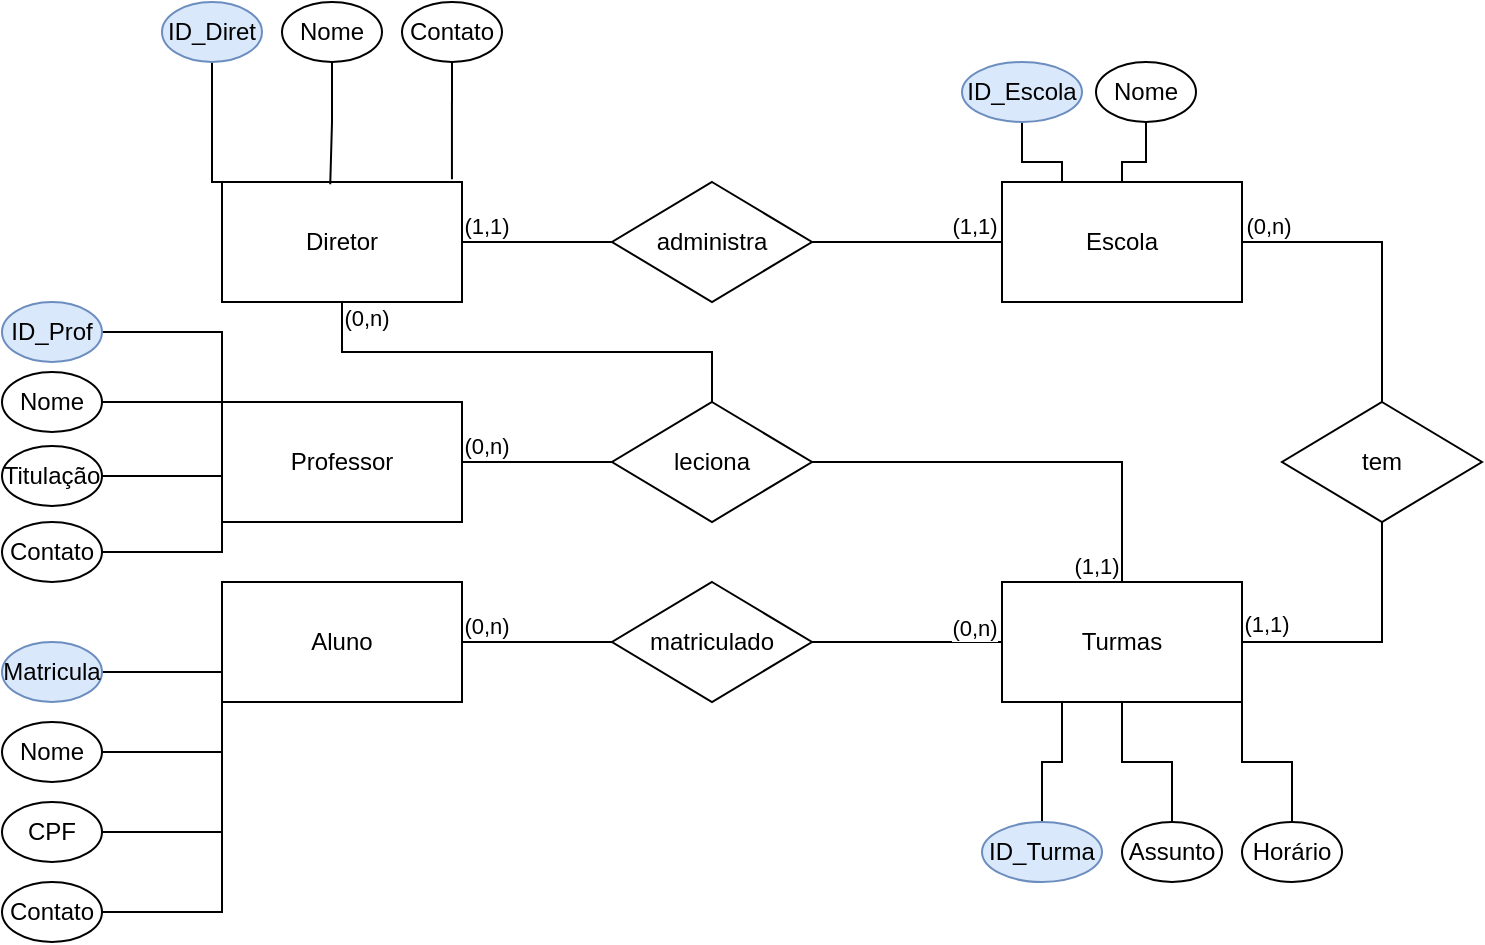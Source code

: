 <mxfile version="19.0.3" type="device"><diagram id="R2lEEEUBdFMjLlhIrx00" name="Page-1"><mxGraphModel dx="1422" dy="759" grid="1" gridSize="10" guides="1" tooltips="1" connect="1" arrows="1" fold="1" page="1" pageScale="1" pageWidth="850" pageHeight="1100" math="0" shadow="0" extFonts="Permanent Marker^https://fonts.googleapis.com/css?family=Permanent+Marker"><root><mxCell id="0"/><mxCell id="1" parent="0"/><mxCell id="HCQe0S05aNXpDMNYx2Ej-15" style="edgeStyle=orthogonalEdgeStyle;rounded=0;orthogonalLoop=1;jettySize=auto;html=1;exitX=1;exitY=0.5;exitDx=0;exitDy=0;entryX=0;entryY=0.5;entryDx=0;entryDy=0;endArrow=none;endFill=0;" edge="1" parent="1" source="HCQe0S05aNXpDMNYx2Ej-1" target="HCQe0S05aNXpDMNYx2Ej-14"><mxGeometry relative="1" as="geometry"/></mxCell><mxCell id="HCQe0S05aNXpDMNYx2Ej-1" value="Professor" style="rounded=0;whiteSpace=wrap;html=1;" vertex="1" parent="1"><mxGeometry x="170" y="430" width="120" height="60" as="geometry"/></mxCell><mxCell id="HCQe0S05aNXpDMNYx2Ej-10" style="edgeStyle=orthogonalEdgeStyle;rounded=0;orthogonalLoop=1;jettySize=auto;html=1;exitX=1;exitY=0.5;exitDx=0;exitDy=0;entryX=0;entryY=0.5;entryDx=0;entryDy=0;endArrow=none;endFill=0;" edge="1" parent="1" source="HCQe0S05aNXpDMNYx2Ej-2" target="HCQe0S05aNXpDMNYx2Ej-6"><mxGeometry relative="1" as="geometry"/></mxCell><mxCell id="HCQe0S05aNXpDMNYx2Ej-45" style="edgeStyle=orthogonalEdgeStyle;rounded=0;orthogonalLoop=1;jettySize=auto;html=1;exitX=0;exitY=0.5;exitDx=0;exitDy=0;entryX=1;entryY=0.5;entryDx=0;entryDy=0;endArrow=none;endFill=0;" edge="1" parent="1" source="HCQe0S05aNXpDMNYx2Ej-2" target="HCQe0S05aNXpDMNYx2Ej-40"><mxGeometry relative="1" as="geometry"><Array as="points"><mxPoint x="170" y="565"/></Array></mxGeometry></mxCell><mxCell id="HCQe0S05aNXpDMNYx2Ej-46" style="edgeStyle=orthogonalEdgeStyle;rounded=0;orthogonalLoop=1;jettySize=auto;html=1;exitX=0;exitY=0.75;exitDx=0;exitDy=0;entryX=1;entryY=0.5;entryDx=0;entryDy=0;endArrow=none;endFill=0;" edge="1" parent="1" source="HCQe0S05aNXpDMNYx2Ej-2" target="HCQe0S05aNXpDMNYx2Ej-39"><mxGeometry relative="1" as="geometry"><Array as="points"><mxPoint x="170" y="605"/></Array></mxGeometry></mxCell><mxCell id="HCQe0S05aNXpDMNYx2Ej-47" style="edgeStyle=orthogonalEdgeStyle;rounded=0;orthogonalLoop=1;jettySize=auto;html=1;exitX=0;exitY=1;exitDx=0;exitDy=0;entryX=1;entryY=0.5;entryDx=0;entryDy=0;endArrow=none;endFill=0;" edge="1" parent="1" source="HCQe0S05aNXpDMNYx2Ej-2" target="HCQe0S05aNXpDMNYx2Ej-43"><mxGeometry relative="1" as="geometry"/></mxCell><mxCell id="HCQe0S05aNXpDMNYx2Ej-2" value="Aluno" style="rounded=0;whiteSpace=wrap;html=1;" vertex="1" parent="1"><mxGeometry x="170" y="520" width="120" height="60" as="geometry"/></mxCell><mxCell id="HCQe0S05aNXpDMNYx2Ej-23" style="edgeStyle=orthogonalEdgeStyle;rounded=0;orthogonalLoop=1;jettySize=auto;html=1;exitX=1;exitY=0.5;exitDx=0;exitDy=0;entryX=0.5;entryY=0;entryDx=0;entryDy=0;endArrow=none;endFill=0;" edge="1" parent="1" source="HCQe0S05aNXpDMNYx2Ej-3" target="HCQe0S05aNXpDMNYx2Ej-20"><mxGeometry relative="1" as="geometry"/></mxCell><mxCell id="HCQe0S05aNXpDMNYx2Ej-3" value="Escola" style="rounded=0;whiteSpace=wrap;html=1;" vertex="1" parent="1"><mxGeometry x="560" y="320" width="120" height="60" as="geometry"/></mxCell><mxCell id="HCQe0S05aNXpDMNYx2Ej-18" style="edgeStyle=orthogonalEdgeStyle;rounded=0;orthogonalLoop=1;jettySize=auto;html=1;exitX=0.5;exitY=1;exitDx=0;exitDy=0;entryX=0.5;entryY=0;entryDx=0;entryDy=0;endArrow=none;endFill=0;" edge="1" parent="1" source="HCQe0S05aNXpDMNYx2Ej-4" target="HCQe0S05aNXpDMNYx2Ej-14"><mxGeometry relative="1" as="geometry"><mxPoint x="230" y="280" as="targetPoint"/></mxGeometry></mxCell><mxCell id="HCQe0S05aNXpDMNYx2Ej-61" style="edgeStyle=orthogonalEdgeStyle;rounded=0;orthogonalLoop=1;jettySize=auto;html=1;exitX=0.25;exitY=0;exitDx=0;exitDy=0;entryX=0.5;entryY=1;entryDx=0;entryDy=0;endArrow=none;endFill=0;" edge="1" parent="1" source="HCQe0S05aNXpDMNYx2Ej-4" target="HCQe0S05aNXpDMNYx2Ej-60"><mxGeometry relative="1" as="geometry"><Array as="points"><mxPoint x="165" y="320"/></Array></mxGeometry></mxCell><mxCell id="HCQe0S05aNXpDMNYx2Ej-4" value="Diretor" style="rounded=0;whiteSpace=wrap;html=1;" vertex="1" parent="1"><mxGeometry x="170" y="320" width="120" height="60" as="geometry"/></mxCell><mxCell id="HCQe0S05aNXpDMNYx2Ej-73" style="edgeStyle=orthogonalEdgeStyle;rounded=0;orthogonalLoop=1;jettySize=auto;html=1;entryX=0.5;entryY=0;entryDx=0;entryDy=0;endArrow=none;endFill=0;" edge="1" parent="1" source="HCQe0S05aNXpDMNYx2Ej-5" target="HCQe0S05aNXpDMNYx2Ej-72"><mxGeometry relative="1" as="geometry"><Array as="points"><mxPoint x="680" y="610"/><mxPoint x="705" y="610"/></Array></mxGeometry></mxCell><mxCell id="HCQe0S05aNXpDMNYx2Ej-5" value="Turmas" style="rounded=0;whiteSpace=wrap;html=1;" vertex="1" parent="1"><mxGeometry x="560" y="520" width="120" height="60" as="geometry"/></mxCell><mxCell id="HCQe0S05aNXpDMNYx2Ej-9" style="edgeStyle=orthogonalEdgeStyle;rounded=0;orthogonalLoop=1;jettySize=auto;html=1;exitX=1;exitY=0.5;exitDx=0;exitDy=0;entryX=0;entryY=0.5;entryDx=0;entryDy=0;endArrow=none;endFill=0;" edge="1" parent="1" source="HCQe0S05aNXpDMNYx2Ej-6" target="HCQe0S05aNXpDMNYx2Ej-5"><mxGeometry relative="1" as="geometry"/></mxCell><mxCell id="HCQe0S05aNXpDMNYx2Ej-6" value="matriculado" style="rhombus;whiteSpace=wrap;html=1;" vertex="1" parent="1"><mxGeometry x="365" y="520" width="100" height="60" as="geometry"/></mxCell><mxCell id="HCQe0S05aNXpDMNYx2Ej-13" style="edgeStyle=orthogonalEdgeStyle;rounded=0;orthogonalLoop=1;jettySize=auto;html=1;exitX=1;exitY=0.5;exitDx=0;exitDy=0;entryX=0;entryY=0.5;entryDx=0;entryDy=0;endArrow=none;endFill=0;" edge="1" parent="1" source="HCQe0S05aNXpDMNYx2Ej-11" target="HCQe0S05aNXpDMNYx2Ej-3"><mxGeometry relative="1" as="geometry"/></mxCell><mxCell id="HCQe0S05aNXpDMNYx2Ej-11" value="administra" style="rhombus;whiteSpace=wrap;html=1;" vertex="1" parent="1"><mxGeometry x="365" y="320" width="100" height="60" as="geometry"/></mxCell><mxCell id="HCQe0S05aNXpDMNYx2Ej-12" style="edgeStyle=orthogonalEdgeStyle;rounded=0;orthogonalLoop=1;jettySize=auto;html=1;endArrow=none;endFill=0;exitX=1;exitY=0.5;exitDx=0;exitDy=0;" edge="1" parent="1" source="HCQe0S05aNXpDMNYx2Ej-4" target="HCQe0S05aNXpDMNYx2Ej-11"><mxGeometry relative="1" as="geometry"><mxPoint x="310" y="360" as="sourcePoint"/><mxPoint x="375" y="349.66" as="targetPoint"/></mxGeometry></mxCell><mxCell id="HCQe0S05aNXpDMNYx2Ej-25" value="(1,1)" style="edgeLabel;html=1;align=center;verticalAlign=middle;resizable=0;points=[];" vertex="1" connectable="0" parent="HCQe0S05aNXpDMNYx2Ej-12"><mxGeometry x="-0.309" y="1" relative="1" as="geometry"><mxPoint x="-14" y="-7" as="offset"/></mxGeometry></mxCell><mxCell id="HCQe0S05aNXpDMNYx2Ej-16" style="edgeStyle=orthogonalEdgeStyle;rounded=0;orthogonalLoop=1;jettySize=auto;html=1;exitX=1;exitY=0.5;exitDx=0;exitDy=0;entryX=0.5;entryY=0;entryDx=0;entryDy=0;endArrow=none;endFill=0;" edge="1" parent="1" source="HCQe0S05aNXpDMNYx2Ej-14" target="HCQe0S05aNXpDMNYx2Ej-5"><mxGeometry relative="1" as="geometry"/></mxCell><mxCell id="HCQe0S05aNXpDMNYx2Ej-14" value="leciona" style="rhombus;whiteSpace=wrap;html=1;" vertex="1" parent="1"><mxGeometry x="365" y="430" width="100" height="60" as="geometry"/></mxCell><mxCell id="HCQe0S05aNXpDMNYx2Ej-24" style="edgeStyle=orthogonalEdgeStyle;rounded=0;orthogonalLoop=1;jettySize=auto;html=1;exitX=0.5;exitY=1;exitDx=0;exitDy=0;endArrow=none;endFill=0;entryX=1;entryY=0.5;entryDx=0;entryDy=0;" edge="1" parent="1" source="HCQe0S05aNXpDMNYx2Ej-20" target="HCQe0S05aNXpDMNYx2Ej-5"><mxGeometry relative="1" as="geometry"><mxPoint x="770" y="330" as="targetPoint"/></mxGeometry></mxCell><mxCell id="HCQe0S05aNXpDMNYx2Ej-20" value="tem" style="rhombus;whiteSpace=wrap;html=1;" vertex="1" parent="1"><mxGeometry x="700" y="430" width="100" height="60" as="geometry"/></mxCell><mxCell id="HCQe0S05aNXpDMNYx2Ej-26" value="(1,1)" style="edgeLabel;html=1;align=center;verticalAlign=middle;resizable=0;points=[];" vertex="1" connectable="0" parent="1"><mxGeometry x="545.997" y="342" as="geometry"/></mxCell><mxCell id="HCQe0S05aNXpDMNYx2Ej-27" value="(0,n)" style="edgeLabel;html=1;align=center;verticalAlign=middle;resizable=0;points=[];" vertex="1" connectable="0" parent="1"><mxGeometry x="692.997" y="342" as="geometry"/></mxCell><mxCell id="HCQe0S05aNXpDMNYx2Ej-28" value="(1,1)" style="edgeLabel;html=1;align=center;verticalAlign=middle;resizable=0;points=[];" vertex="1" connectable="0" parent="1"><mxGeometry x="691.997" y="541" as="geometry"/></mxCell><mxCell id="HCQe0S05aNXpDMNYx2Ej-29" value="(0,n)" style="edgeLabel;html=1;align=center;verticalAlign=middle;resizable=0;points=[];" vertex="1" connectable="0" parent="1"><mxGeometry x="301.997" y="542" as="geometry"/></mxCell><mxCell id="HCQe0S05aNXpDMNYx2Ej-30" value="(0,n)" style="edgeLabel;html=1;align=center;verticalAlign=middle;resizable=0;points=[];" vertex="1" connectable="0" parent="1"><mxGeometry x="545.997" y="541" as="geometry"><mxPoint y="2" as="offset"/></mxGeometry></mxCell><mxCell id="HCQe0S05aNXpDMNYx2Ej-31" value="(1,1)" style="edgeLabel;html=1;align=center;verticalAlign=middle;resizable=0;points=[];" vertex="1" connectable="0" parent="1"><mxGeometry x="606.997" y="512" as="geometry"/></mxCell><mxCell id="HCQe0S05aNXpDMNYx2Ej-32" value="(0,n)" style="edgeLabel;html=1;align=center;verticalAlign=middle;resizable=0;points=[];" vertex="1" connectable="0" parent="1"><mxGeometry x="301.997" y="452" as="geometry"/></mxCell><mxCell id="HCQe0S05aNXpDMNYx2Ej-33" value="(0,n)" style="edgeLabel;html=1;align=center;verticalAlign=middle;resizable=0;points=[];" vertex="1" connectable="0" parent="1"><mxGeometry x="241.997" y="388" as="geometry"/></mxCell><mxCell id="HCQe0S05aNXpDMNYx2Ej-39" value="Nome" style="ellipse;whiteSpace=wrap;html=1;" vertex="1" parent="1"><mxGeometry x="60" y="590" width="50" height="30" as="geometry"/></mxCell><mxCell id="HCQe0S05aNXpDMNYx2Ej-40" value="Matricula" style="ellipse;whiteSpace=wrap;html=1;fillColor=#dae8fc;strokeColor=#6c8ebf;" vertex="1" parent="1"><mxGeometry x="60" y="550" width="50" height="30" as="geometry"/></mxCell><mxCell id="HCQe0S05aNXpDMNYx2Ej-43" value="CPF" style="ellipse;whiteSpace=wrap;html=1;" vertex="1" parent="1"><mxGeometry x="60" y="630" width="50" height="30" as="geometry"/></mxCell><mxCell id="HCQe0S05aNXpDMNYx2Ej-48" style="edgeStyle=orthogonalEdgeStyle;rounded=0;orthogonalLoop=1;jettySize=auto;html=1;exitX=1;exitY=0.5;exitDx=0;exitDy=0;endArrow=none;endFill=0;" edge="1" parent="1" source="HCQe0S05aNXpDMNYx2Ej-44"><mxGeometry relative="1" as="geometry"><mxPoint x="170" y="580" as="targetPoint"/><Array as="points"><mxPoint x="170" y="685"/><mxPoint x="170" y="580"/></Array></mxGeometry></mxCell><mxCell id="HCQe0S05aNXpDMNYx2Ej-44" value="Contato" style="ellipse;whiteSpace=wrap;html=1;" vertex="1" parent="1"><mxGeometry x="60" y="670" width="50" height="30" as="geometry"/></mxCell><mxCell id="HCQe0S05aNXpDMNYx2Ej-56" style="edgeStyle=orthogonalEdgeStyle;rounded=0;orthogonalLoop=1;jettySize=auto;html=1;exitX=1;exitY=0.5;exitDx=0;exitDy=0;entryX=0;entryY=0;entryDx=0;entryDy=0;endArrow=none;endFill=0;" edge="1" parent="1" source="HCQe0S05aNXpDMNYx2Ej-49" target="HCQe0S05aNXpDMNYx2Ej-1"><mxGeometry relative="1" as="geometry"/></mxCell><mxCell id="HCQe0S05aNXpDMNYx2Ej-49" value="ID_Prof" style="ellipse;whiteSpace=wrap;html=1;fillColor=#dae8fc;strokeColor=#6c8ebf;" vertex="1" parent="1"><mxGeometry x="60" y="380" width="50" height="30" as="geometry"/></mxCell><mxCell id="HCQe0S05aNXpDMNYx2Ej-57" style="edgeStyle=orthogonalEdgeStyle;rounded=0;orthogonalLoop=1;jettySize=auto;html=1;exitX=1;exitY=0.5;exitDx=0;exitDy=0;entryX=0;entryY=0.25;entryDx=0;entryDy=0;endArrow=none;endFill=0;" edge="1" parent="1" source="HCQe0S05aNXpDMNYx2Ej-51" target="HCQe0S05aNXpDMNYx2Ej-1"><mxGeometry relative="1" as="geometry"><Array as="points"><mxPoint x="170" y="430"/></Array></mxGeometry></mxCell><mxCell id="HCQe0S05aNXpDMNYx2Ej-51" value="Nome" style="ellipse;whiteSpace=wrap;html=1;" vertex="1" parent="1"><mxGeometry x="60" y="415" width="50" height="30" as="geometry"/></mxCell><mxCell id="HCQe0S05aNXpDMNYx2Ej-58" style="edgeStyle=orthogonalEdgeStyle;rounded=0;orthogonalLoop=1;jettySize=auto;html=1;exitX=1;exitY=0.5;exitDx=0;exitDy=0;entryX=0;entryY=0.5;entryDx=0;entryDy=0;endArrow=none;endFill=0;" edge="1" parent="1" source="HCQe0S05aNXpDMNYx2Ej-53" target="HCQe0S05aNXpDMNYx2Ej-1"><mxGeometry relative="1" as="geometry"><Array as="points"><mxPoint x="170" y="467"/></Array></mxGeometry></mxCell><mxCell id="HCQe0S05aNXpDMNYx2Ej-53" value="Titulação" style="ellipse;whiteSpace=wrap;html=1;" vertex="1" parent="1"><mxGeometry x="60" y="452" width="50" height="30" as="geometry"/></mxCell><mxCell id="HCQe0S05aNXpDMNYx2Ej-59" style="edgeStyle=orthogonalEdgeStyle;rounded=0;orthogonalLoop=1;jettySize=auto;html=1;entryX=0;entryY=0.75;entryDx=0;entryDy=0;endArrow=none;endFill=0;" edge="1" parent="1" source="HCQe0S05aNXpDMNYx2Ej-54" target="HCQe0S05aNXpDMNYx2Ej-1"><mxGeometry relative="1" as="geometry"><Array as="points"><mxPoint x="170" y="505"/></Array></mxGeometry></mxCell><mxCell id="HCQe0S05aNXpDMNYx2Ej-54" value="Contato" style="ellipse;whiteSpace=wrap;html=1;" vertex="1" parent="1"><mxGeometry x="60" y="490" width="50" height="30" as="geometry"/></mxCell><mxCell id="HCQe0S05aNXpDMNYx2Ej-60" value="ID_Diret" style="ellipse;whiteSpace=wrap;html=1;fillColor=#dae8fc;strokeColor=#6c8ebf;" vertex="1" parent="1"><mxGeometry x="140" y="230" width="50" height="30" as="geometry"/></mxCell><mxCell id="HCQe0S05aNXpDMNYx2Ej-63" style="edgeStyle=orthogonalEdgeStyle;rounded=0;orthogonalLoop=1;jettySize=auto;html=1;entryX=0.451;entryY=0.019;entryDx=0;entryDy=0;entryPerimeter=0;endArrow=none;endFill=0;" edge="1" parent="1" source="HCQe0S05aNXpDMNYx2Ej-62" target="HCQe0S05aNXpDMNYx2Ej-4"><mxGeometry relative="1" as="geometry"/></mxCell><mxCell id="HCQe0S05aNXpDMNYx2Ej-62" value="Nome" style="ellipse;whiteSpace=wrap;html=1;" vertex="1" parent="1"><mxGeometry x="200" y="230" width="50" height="30" as="geometry"/></mxCell><mxCell id="HCQe0S05aNXpDMNYx2Ej-65" style="edgeStyle=orthogonalEdgeStyle;rounded=0;orthogonalLoop=1;jettySize=auto;html=1;entryX=0.958;entryY=-0.022;entryDx=0;entryDy=0;entryPerimeter=0;endArrow=none;endFill=0;" edge="1" parent="1" source="HCQe0S05aNXpDMNYx2Ej-64" target="HCQe0S05aNXpDMNYx2Ej-4"><mxGeometry relative="1" as="geometry"/></mxCell><mxCell id="HCQe0S05aNXpDMNYx2Ej-64" value="Contato" style="ellipse;whiteSpace=wrap;html=1;" vertex="1" parent="1"><mxGeometry x="260" y="230" width="50" height="30" as="geometry"/></mxCell><mxCell id="HCQe0S05aNXpDMNYx2Ej-67" style="edgeStyle=orthogonalEdgeStyle;rounded=0;orthogonalLoop=1;jettySize=auto;html=1;entryX=0.25;entryY=0;entryDx=0;entryDy=0;endArrow=none;endFill=0;" edge="1" parent="1" source="HCQe0S05aNXpDMNYx2Ej-66" target="HCQe0S05aNXpDMNYx2Ej-3"><mxGeometry relative="1" as="geometry"/></mxCell><mxCell id="HCQe0S05aNXpDMNYx2Ej-66" value="ID_Escola" style="ellipse;whiteSpace=wrap;html=1;fillColor=#dae8fc;strokeColor=#6c8ebf;" vertex="1" parent="1"><mxGeometry x="540" y="260" width="60" height="30" as="geometry"/></mxCell><mxCell id="HCQe0S05aNXpDMNYx2Ej-69" style="edgeStyle=orthogonalEdgeStyle;rounded=0;orthogonalLoop=1;jettySize=auto;html=1;entryX=0.5;entryY=0;entryDx=0;entryDy=0;endArrow=none;endFill=0;" edge="1" parent="1" source="HCQe0S05aNXpDMNYx2Ej-68" target="HCQe0S05aNXpDMNYx2Ej-3"><mxGeometry relative="1" as="geometry"/></mxCell><mxCell id="HCQe0S05aNXpDMNYx2Ej-68" value="Nome" style="ellipse;whiteSpace=wrap;html=1;" vertex="1" parent="1"><mxGeometry x="607" y="260" width="50" height="30" as="geometry"/></mxCell><mxCell id="HCQe0S05aNXpDMNYx2Ej-71" style="edgeStyle=orthogonalEdgeStyle;rounded=0;orthogonalLoop=1;jettySize=auto;html=1;entryX=0.25;entryY=1;entryDx=0;entryDy=0;endArrow=none;endFill=0;" edge="1" parent="1" source="HCQe0S05aNXpDMNYx2Ej-70" target="HCQe0S05aNXpDMNYx2Ej-5"><mxGeometry relative="1" as="geometry"/></mxCell><mxCell id="HCQe0S05aNXpDMNYx2Ej-70" value="ID_Turma" style="ellipse;whiteSpace=wrap;html=1;fillColor=#dae8fc;strokeColor=#6c8ebf;" vertex="1" parent="1"><mxGeometry x="550" y="640" width="60" height="30" as="geometry"/></mxCell><mxCell id="HCQe0S05aNXpDMNYx2Ej-72" value="Horário" style="ellipse;whiteSpace=wrap;html=1;" vertex="1" parent="1"><mxGeometry x="680" y="640" width="50" height="30" as="geometry"/></mxCell><mxCell id="HCQe0S05aNXpDMNYx2Ej-75" style="edgeStyle=orthogonalEdgeStyle;rounded=0;orthogonalLoop=1;jettySize=auto;html=1;entryX=0.5;entryY=1;entryDx=0;entryDy=0;endArrow=none;endFill=0;" edge="1" parent="1" source="HCQe0S05aNXpDMNYx2Ej-74" target="HCQe0S05aNXpDMNYx2Ej-5"><mxGeometry relative="1" as="geometry"/></mxCell><mxCell id="HCQe0S05aNXpDMNYx2Ej-74" value="Assunto" style="ellipse;whiteSpace=wrap;html=1;" vertex="1" parent="1"><mxGeometry x="620" y="640" width="50" height="30" as="geometry"/></mxCell></root></mxGraphModel></diagram></mxfile>